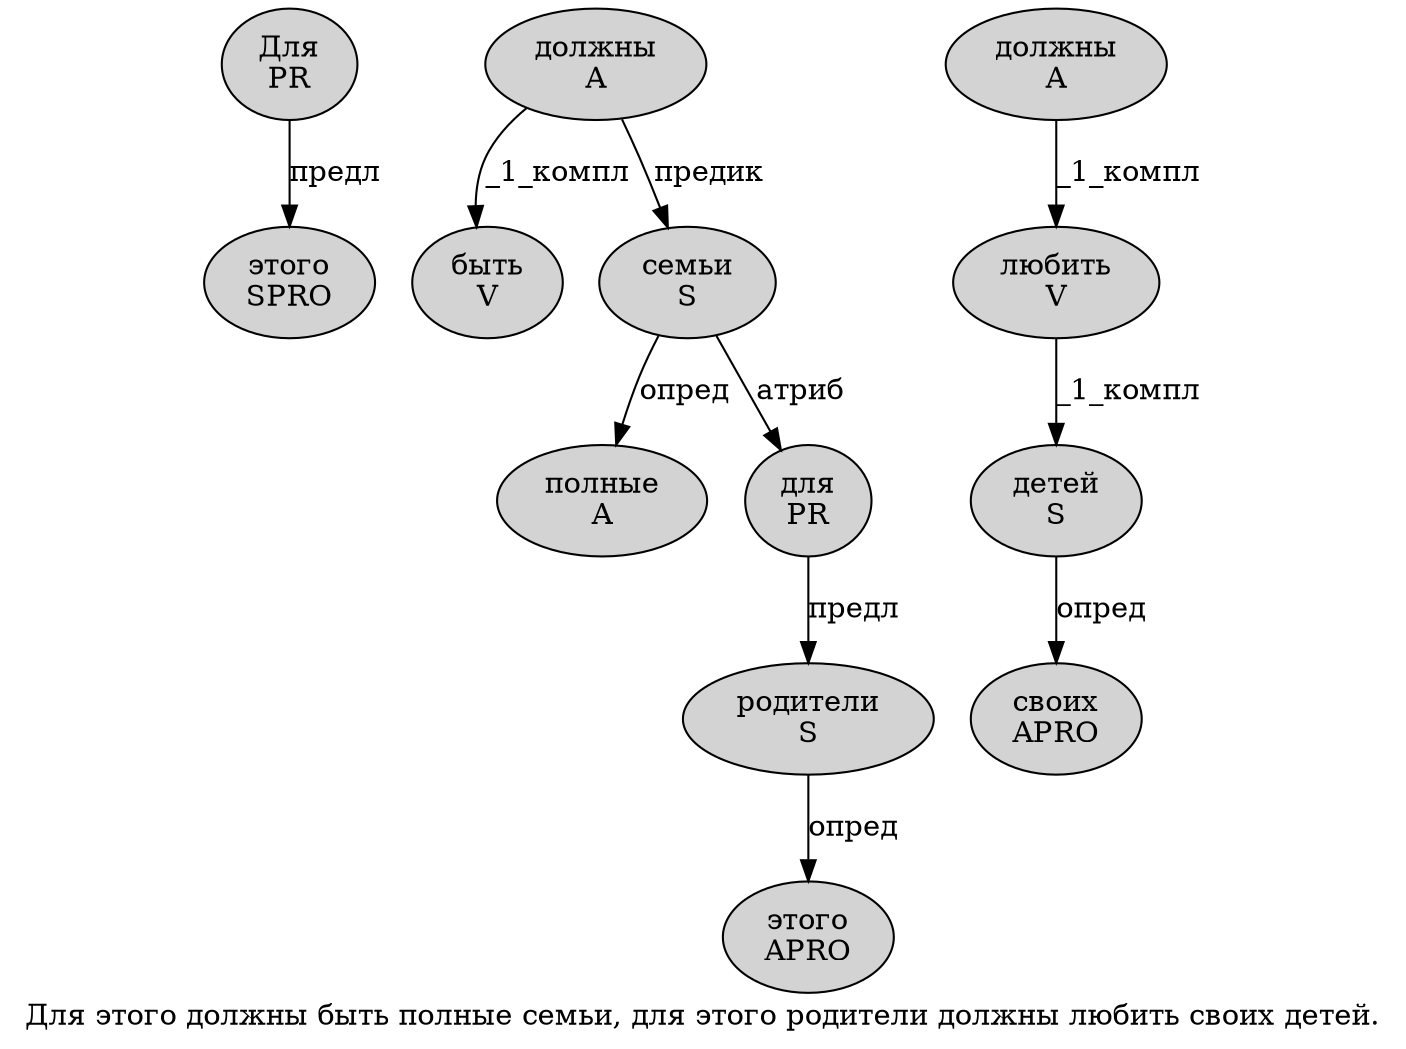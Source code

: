 digraph SENTENCE_4385 {
	graph [label="Для этого должны быть полные семьи, для этого родители должны любить своих детей."]
	node [style=filled]
		0 [label="Для
PR" color="" fillcolor=lightgray penwidth=1 shape=ellipse]
		1 [label="этого
SPRO" color="" fillcolor=lightgray penwidth=1 shape=ellipse]
		2 [label="должны
A" color="" fillcolor=lightgray penwidth=1 shape=ellipse]
		3 [label="быть
V" color="" fillcolor=lightgray penwidth=1 shape=ellipse]
		4 [label="полные
A" color="" fillcolor=lightgray penwidth=1 shape=ellipse]
		5 [label="семьи
S" color="" fillcolor=lightgray penwidth=1 shape=ellipse]
		7 [label="для
PR" color="" fillcolor=lightgray penwidth=1 shape=ellipse]
		8 [label="этого
APRO" color="" fillcolor=lightgray penwidth=1 shape=ellipse]
		9 [label="родители
S" color="" fillcolor=lightgray penwidth=1 shape=ellipse]
		10 [label="должны
A" color="" fillcolor=lightgray penwidth=1 shape=ellipse]
		11 [label="любить
V" color="" fillcolor=lightgray penwidth=1 shape=ellipse]
		12 [label="своих
APRO" color="" fillcolor=lightgray penwidth=1 shape=ellipse]
		13 [label="детей
S" color="" fillcolor=lightgray penwidth=1 shape=ellipse]
			0 -> 1 [label="предл"]
			7 -> 9 [label="предл"]
			10 -> 11 [label="_1_компл"]
			2 -> 3 [label="_1_компл"]
			2 -> 5 [label="предик"]
			11 -> 13 [label="_1_компл"]
			13 -> 12 [label="опред"]
			5 -> 4 [label="опред"]
			5 -> 7 [label="атриб"]
			9 -> 8 [label="опред"]
}